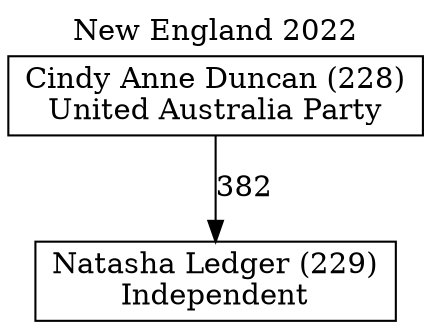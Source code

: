 // House preference flow
digraph "Natasha Ledger (229)_New England_2022" {
	graph [label="New England 2022" labelloc=t mclimit=10]
	node [shape=box]
	"Natasha Ledger (229)" [label="Natasha Ledger (229)
Independent"]
	"Cindy Anne Duncan (228)" [label="Cindy Anne Duncan (228)
United Australia Party"]
	"Cindy Anne Duncan (228)" -> "Natasha Ledger (229)" [label=382]
}
